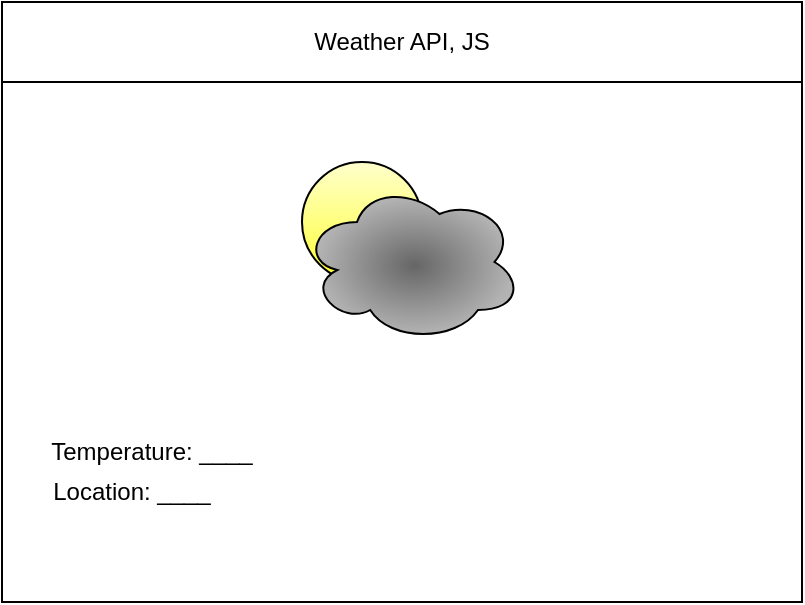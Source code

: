 <mxfile>
    <diagram id="pIaEtrtLPv3HG8r1JEND" name="Page-1">
        <mxGraphModel dx="630" dy="492" grid="1" gridSize="10" guides="1" tooltips="1" connect="1" arrows="1" fold="1" page="1" pageScale="1" pageWidth="850" pageHeight="1100" math="0" shadow="0">
            <root>
                <mxCell id="0"/>
                <mxCell id="1" parent="0"/>
                <mxCell id="2" value="" style="rounded=0;whiteSpace=wrap;html=1;" parent="1" vertex="1">
                    <mxGeometry x="80" y="80" width="400" height="300" as="geometry"/>
                </mxCell>
                <mxCell id="3" value="Weather API, JS" style="rounded=0;whiteSpace=wrap;html=1;" parent="1" vertex="1">
                    <mxGeometry x="80" y="80" width="400" height="40" as="geometry"/>
                </mxCell>
                <mxCell id="7" value="" style="ellipse;whiteSpace=wrap;html=1;aspect=fixed;fillColor=#FFFFCC;gradientColor=#FFFF33;" vertex="1" parent="1">
                    <mxGeometry x="230" y="160" width="60" height="60" as="geometry"/>
                </mxCell>
                <mxCell id="6" value="" style="ellipse;shape=cloud;whiteSpace=wrap;html=1;gradientColor=#B3B3B3;gradientDirection=radial;fillColor=#666666;" vertex="1" parent="1">
                    <mxGeometry x="230" y="170" width="110" height="80" as="geometry"/>
                </mxCell>
                <mxCell id="8" value="Temperature: ____" style="text;html=1;strokeColor=none;fillColor=none;align=center;verticalAlign=middle;whiteSpace=wrap;rounded=0;" vertex="1" parent="1">
                    <mxGeometry x="100" y="290" width="110" height="30" as="geometry"/>
                </mxCell>
                <mxCell id="10" value="Location: ____" style="text;html=1;strokeColor=none;fillColor=none;align=center;verticalAlign=middle;whiteSpace=wrap;rounded=0;" vertex="1" parent="1">
                    <mxGeometry x="90" y="310" width="110" height="30" as="geometry"/>
                </mxCell>
            </root>
        </mxGraphModel>
    </diagram>
</mxfile>